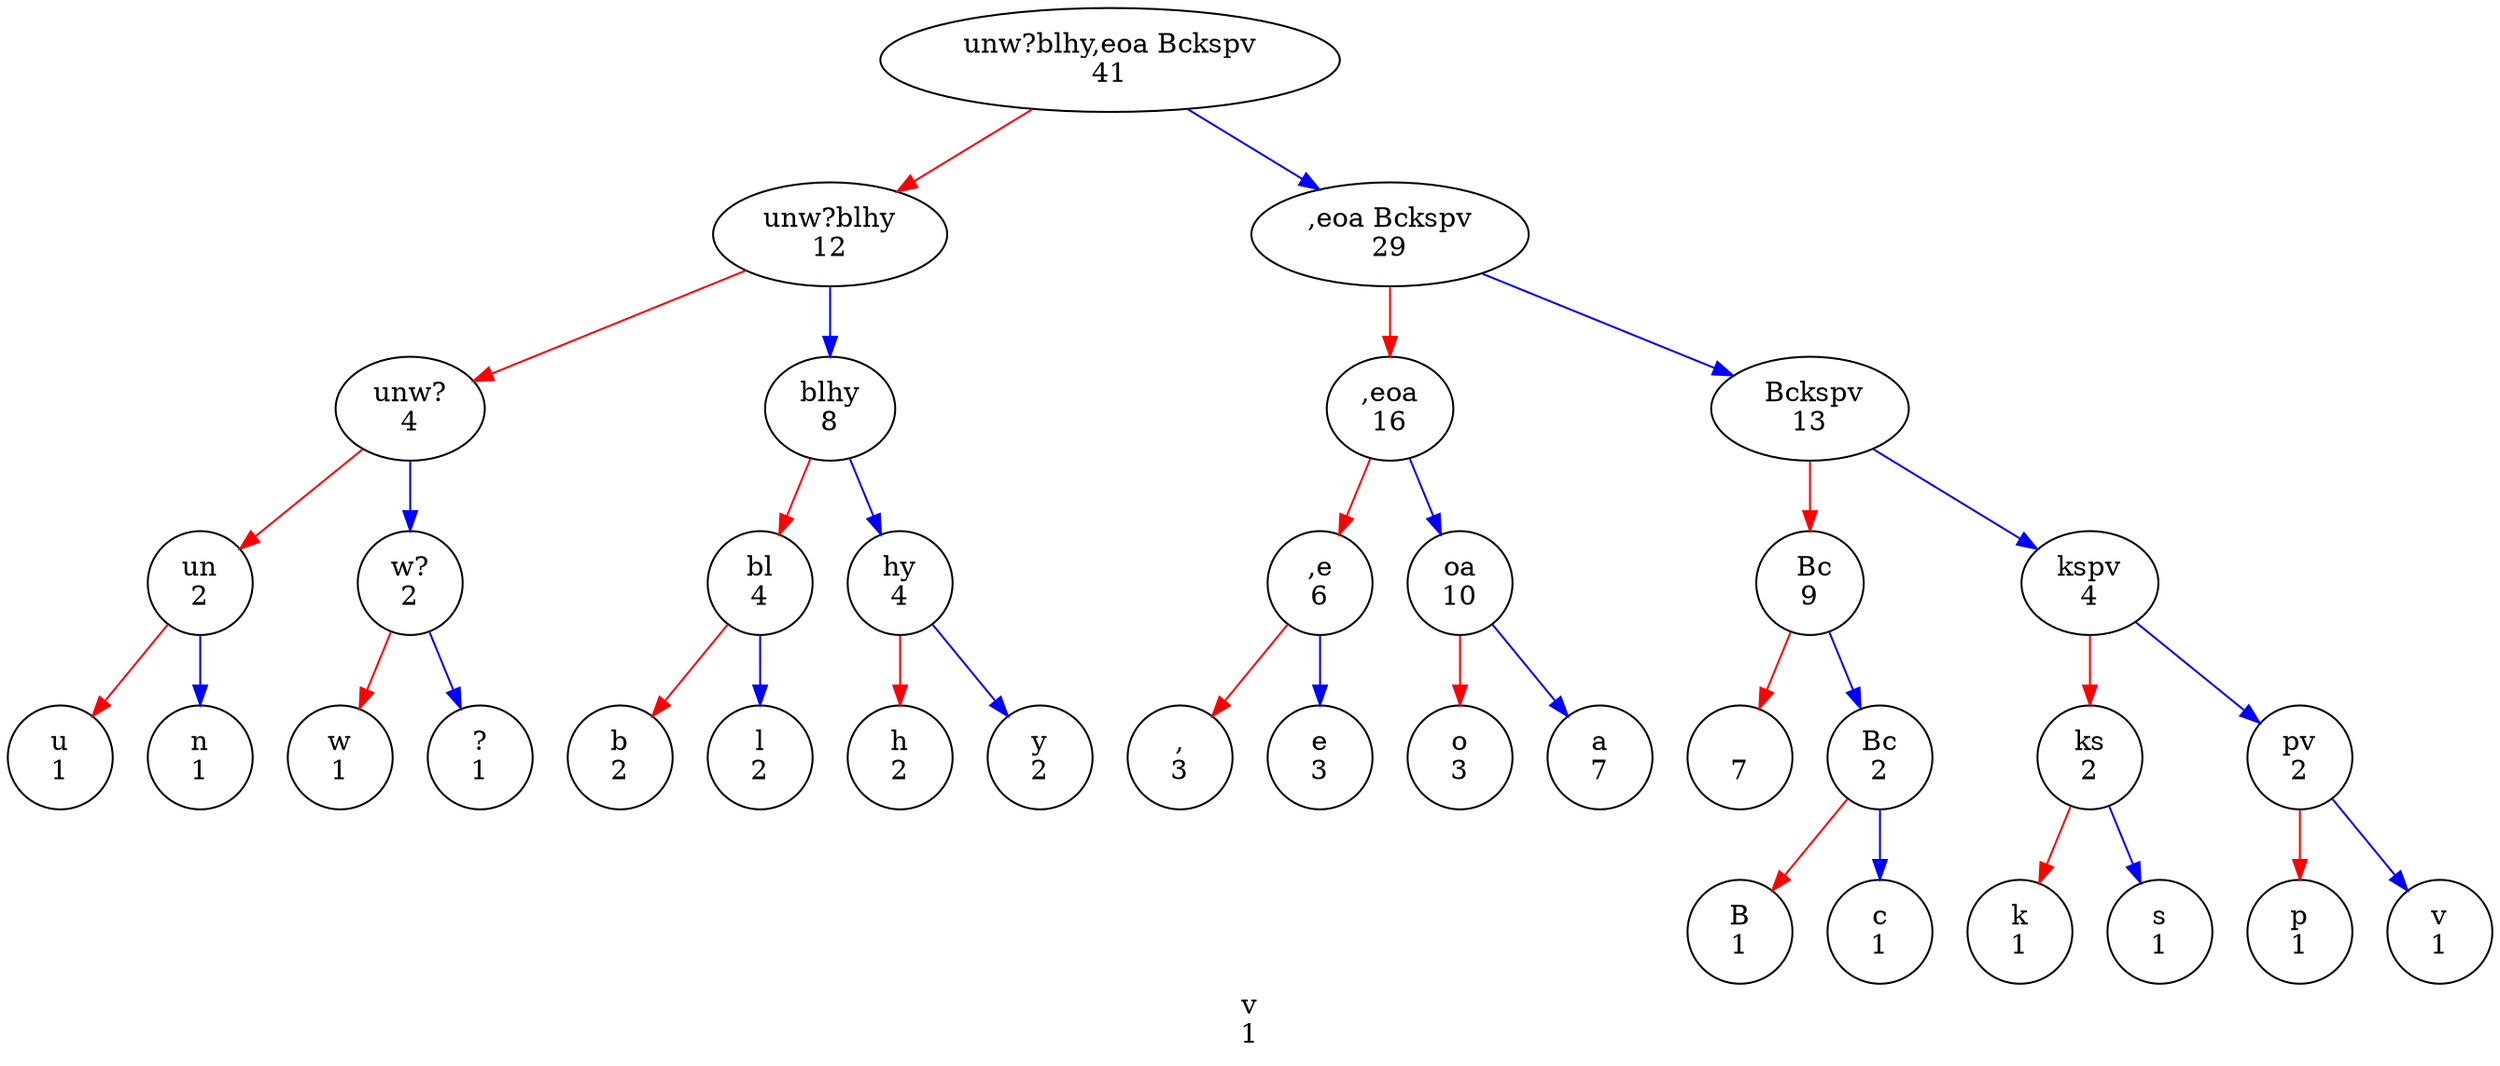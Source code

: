digraph Huffman {
label="unw?blhy,eoa Bckspv\n41"
  "unw?blhy,eoa Bckspv\n41" -> "unw?blhy\n12" [color=red];
label="unw?blhy\n12"
  "unw?blhy\n12" -> "unw?\n4" [color=red];
label="unw?\n4"
  "unw?\n4" -> "un\n2" [color=red];
label="un\n2"
  "un\n2" -> "u\n1" [color=red];
label="u\n1"
  "un\n2" -> "n\n1" [color=blue];
label="n\n1"
  "unw?\n4" -> "w?\n2" [color=blue];
label="w?\n2"
  "w?\n2" -> "w\n1" [color=red];
label="w\n1"
  "w?\n2" -> "?\n1" [color=blue];
label="?\n1"
  "unw?blhy\n12" -> "blhy\n8" [color=blue];
label="blhy\n8"
  "blhy\n8" -> "bl\n4" [color=red];
label="bl\n4"
  "bl\n4" -> "b\n2" [color=red];
label="b\n2"
  "bl\n4" -> "l\n2" [color=blue];
label="l\n2"
  "blhy\n8" -> "hy\n4" [color=blue];
label="hy\n4"
  "hy\n4" -> "h\n2" [color=red];
label="h\n2"
  "hy\n4" -> "y\n2" [color=blue];
label="y\n2"
  "unw?blhy,eoa Bckspv\n41" -> ",eoa Bckspv\n29" [color=blue];
label=",eoa Bckspv\n29"
  ",eoa Bckspv\n29" -> ",eoa\n16" [color=red];
label=",eoa\n16"
  ",eoa\n16" -> ",e\n6" [color=red];
label=",e\n6"
  ",e\n6" -> ",\n3" [color=red];
label=",\n3"
  ",e\n6" -> "e\n3" [color=blue];
label="e\n3"
  ",eoa\n16" -> "oa\n10" [color=blue];
label="oa\n10"
  "oa\n10" -> "o\n3" [color=red];
label="o\n3"
  "oa\n10" -> "a\n7" [color=blue];
label="a\n7"
  ",eoa Bckspv\n29" -> " Bckspv\n13" [color=blue];
label=" Bckspv\n13"
  " Bckspv\n13" -> " Bc\n9" [color=red];
label=" Bc\n9"
  " Bc\n9" -> " \n7" [color=red];
label=" \n7"
  " Bc\n9" -> "Bc\n2" [color=blue];
label="Bc\n2"
  "Bc\n2" -> "B\n1" [color=red];
label="B\n1"
  "Bc\n2" -> "c\n1" [color=blue];
label="c\n1"
  " Bckspv\n13" -> "kspv\n4" [color=blue];
label="kspv\n4"
  "kspv\n4" -> "ks\n2" [color=red];
label="ks\n2"
  "ks\n2" -> "k\n1" [color=red];
label="k\n1"
  "ks\n2" -> "s\n1" [color=blue];
label="s\n1"
  "kspv\n4" -> "pv\n2" [color=blue];
label="pv\n2"
  "pv\n2" -> "p\n1" [color=red];
label="p\n1"
  "pv\n2" -> "v\n1" [color=blue];
label="v\n1"
}
